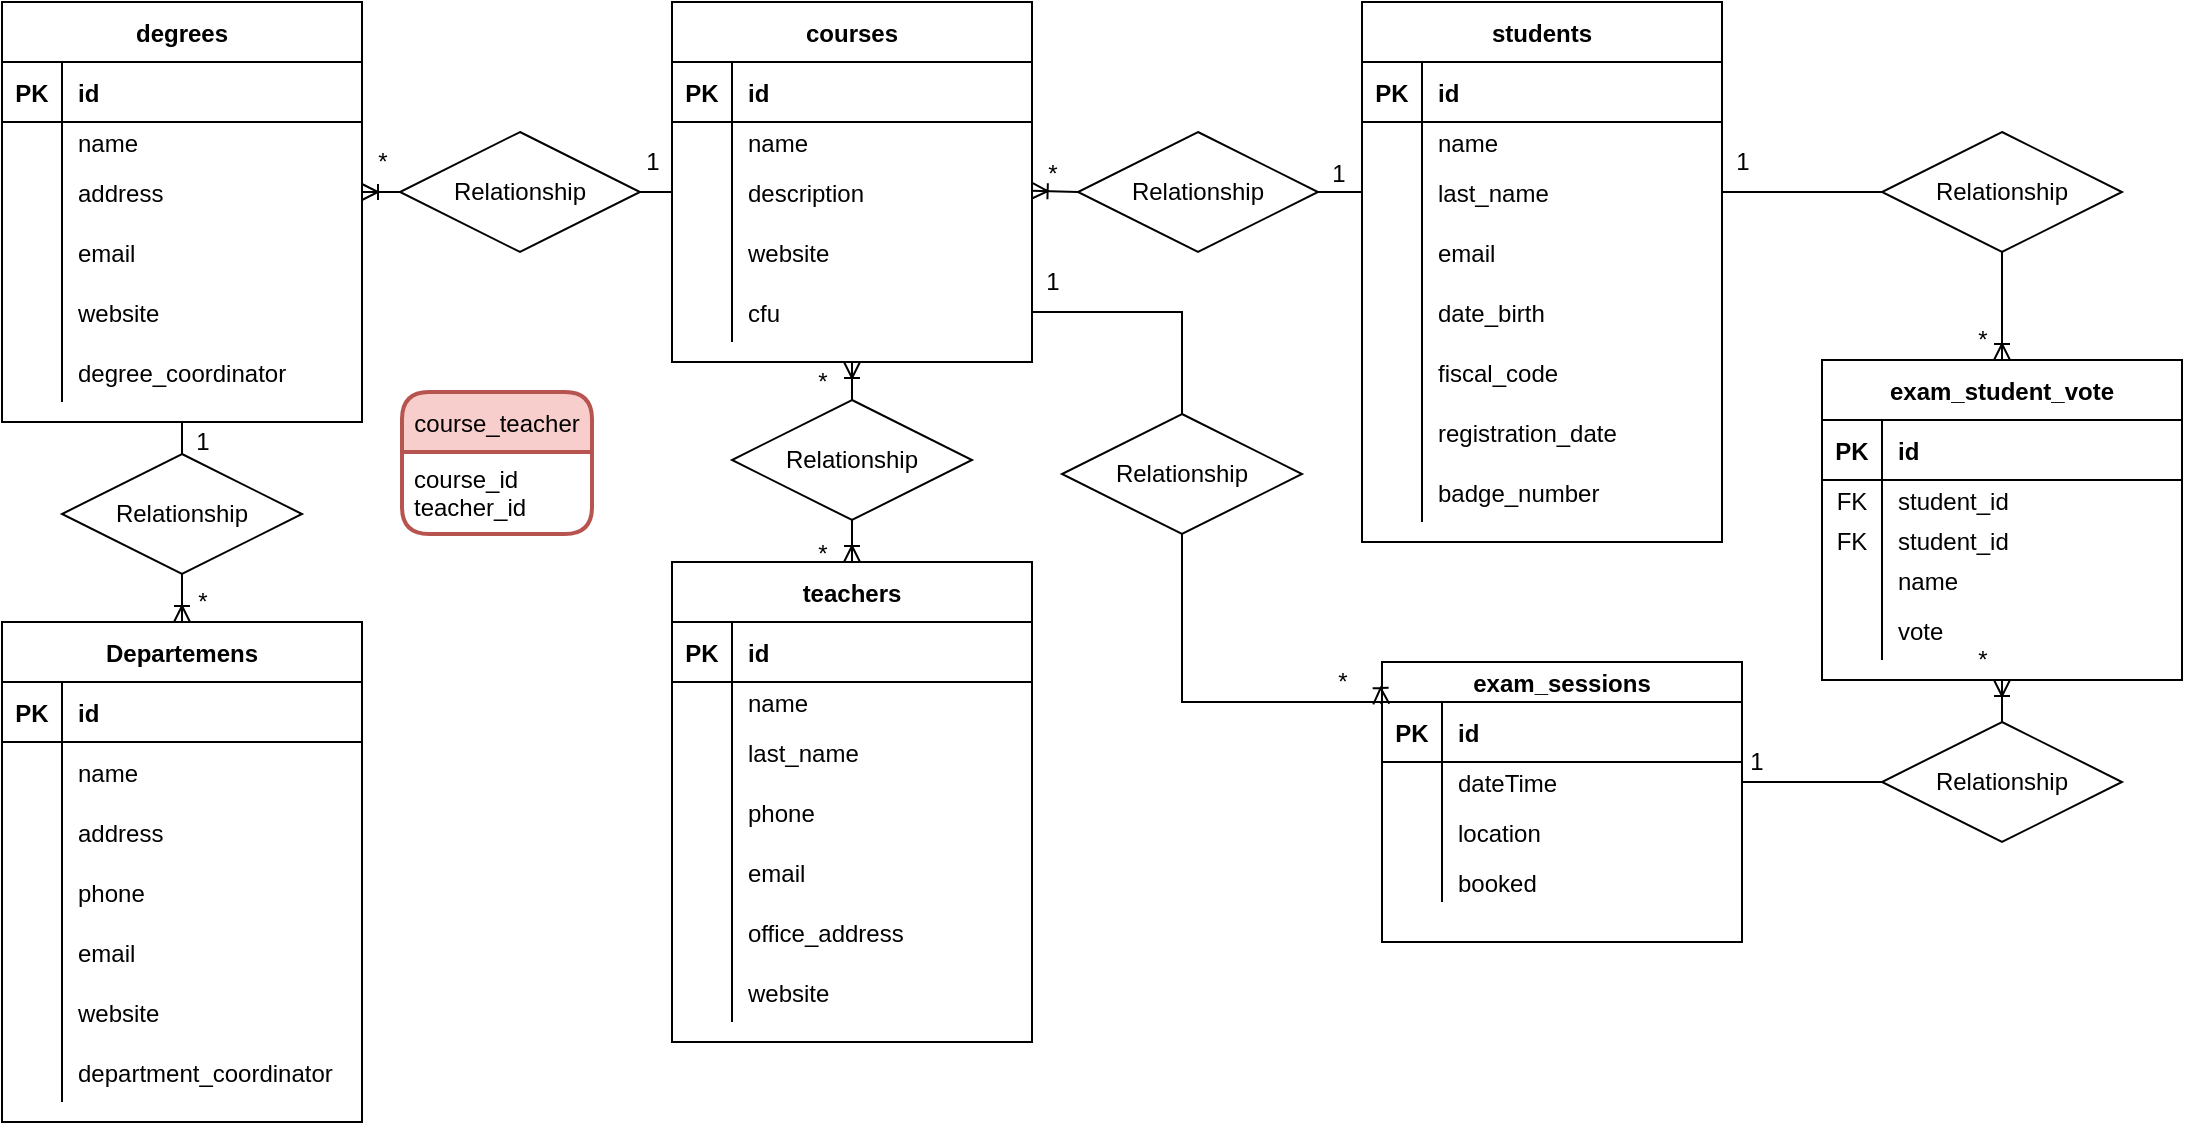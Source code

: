 <mxfile version="15.8.7" type="device"><diagram id="S9LFSPekCSqXPbPQ-z-r" name="Page-1"><mxGraphModel dx="1346" dy="770" grid="1" gridSize="10" guides="1" tooltips="1" connect="1" arrows="1" fold="1" page="1" pageScale="1" pageWidth="1169" pageHeight="827" math="0" shadow="0"><root><mxCell id="0"/><mxCell id="1" parent="0"/><mxCell id="1q7aKQE6AYnERZt7ChfT-15" value="Departemens" style="shape=table;startSize=30;container=1;collapsible=1;childLayout=tableLayout;fixedRows=1;rowLines=0;fontStyle=1;align=center;resizeLast=1;" parent="1" vertex="1"><mxGeometry x="40" y="320" width="180" height="250" as="geometry"/></mxCell><mxCell id="1q7aKQE6AYnERZt7ChfT-16" value="" style="shape=partialRectangle;collapsible=0;dropTarget=0;pointerEvents=0;fillColor=none;top=0;left=0;bottom=1;right=0;points=[[0,0.5],[1,0.5]];portConstraint=eastwest;" parent="1q7aKQE6AYnERZt7ChfT-15" vertex="1"><mxGeometry y="30" width="180" height="30" as="geometry"/></mxCell><mxCell id="1q7aKQE6AYnERZt7ChfT-17" value="PK" style="shape=partialRectangle;connectable=0;fillColor=none;top=0;left=0;bottom=0;right=0;fontStyle=1;overflow=hidden;" parent="1q7aKQE6AYnERZt7ChfT-16" vertex="1"><mxGeometry width="30" height="30" as="geometry"><mxRectangle width="30" height="30" as="alternateBounds"/></mxGeometry></mxCell><mxCell id="1q7aKQE6AYnERZt7ChfT-18" value="id" style="shape=partialRectangle;connectable=0;fillColor=none;top=0;left=0;bottom=0;right=0;align=left;spacingLeft=6;fontStyle=1;overflow=hidden;" parent="1q7aKQE6AYnERZt7ChfT-16" vertex="1"><mxGeometry x="30" width="150" height="30" as="geometry"><mxRectangle width="150" height="30" as="alternateBounds"/></mxGeometry></mxCell><mxCell id="1q7aKQE6AYnERZt7ChfT-19" value="" style="shape=partialRectangle;collapsible=0;dropTarget=0;pointerEvents=0;fillColor=none;top=0;left=0;bottom=0;right=0;points=[[0,0.5],[1,0.5]];portConstraint=eastwest;" parent="1q7aKQE6AYnERZt7ChfT-15" vertex="1"><mxGeometry y="60" width="180" height="30" as="geometry"/></mxCell><mxCell id="1q7aKQE6AYnERZt7ChfT-20" value="" style="shape=partialRectangle;connectable=0;fillColor=none;top=0;left=0;bottom=0;right=0;editable=1;overflow=hidden;" parent="1q7aKQE6AYnERZt7ChfT-19" vertex="1"><mxGeometry width="30" height="30" as="geometry"><mxRectangle width="30" height="30" as="alternateBounds"/></mxGeometry></mxCell><mxCell id="1q7aKQE6AYnERZt7ChfT-21" value="name" style="shape=partialRectangle;connectable=0;fillColor=none;top=0;left=0;bottom=0;right=0;align=left;spacingLeft=6;overflow=hidden;" parent="1q7aKQE6AYnERZt7ChfT-19" vertex="1"><mxGeometry x="30" width="150" height="30" as="geometry"><mxRectangle width="150" height="30" as="alternateBounds"/></mxGeometry></mxCell><mxCell id="1q7aKQE6AYnERZt7ChfT-22" value="" style="shape=partialRectangle;collapsible=0;dropTarget=0;pointerEvents=0;fillColor=none;top=0;left=0;bottom=0;right=0;points=[[0,0.5],[1,0.5]];portConstraint=eastwest;" parent="1q7aKQE6AYnERZt7ChfT-15" vertex="1"><mxGeometry y="90" width="180" height="30" as="geometry"/></mxCell><mxCell id="1q7aKQE6AYnERZt7ChfT-23" value="" style="shape=partialRectangle;connectable=0;fillColor=none;top=0;left=0;bottom=0;right=0;editable=1;overflow=hidden;" parent="1q7aKQE6AYnERZt7ChfT-22" vertex="1"><mxGeometry width="30" height="30" as="geometry"><mxRectangle width="30" height="30" as="alternateBounds"/></mxGeometry></mxCell><mxCell id="1q7aKQE6AYnERZt7ChfT-24" value="address" style="shape=partialRectangle;connectable=0;fillColor=none;top=0;left=0;bottom=0;right=0;align=left;spacingLeft=6;overflow=hidden;" parent="1q7aKQE6AYnERZt7ChfT-22" vertex="1"><mxGeometry x="30" width="150" height="30" as="geometry"><mxRectangle width="150" height="30" as="alternateBounds"/></mxGeometry></mxCell><mxCell id="1q7aKQE6AYnERZt7ChfT-25" value="" style="shape=partialRectangle;collapsible=0;dropTarget=0;pointerEvents=0;fillColor=none;top=0;left=0;bottom=0;right=0;points=[[0,0.5],[1,0.5]];portConstraint=eastwest;" parent="1q7aKQE6AYnERZt7ChfT-15" vertex="1"><mxGeometry y="120" width="180" height="30" as="geometry"/></mxCell><mxCell id="1q7aKQE6AYnERZt7ChfT-26" value="" style="shape=partialRectangle;connectable=0;fillColor=none;top=0;left=0;bottom=0;right=0;editable=1;overflow=hidden;" parent="1q7aKQE6AYnERZt7ChfT-25" vertex="1"><mxGeometry width="30" height="30" as="geometry"><mxRectangle width="30" height="30" as="alternateBounds"/></mxGeometry></mxCell><mxCell id="1q7aKQE6AYnERZt7ChfT-27" value="phone" style="shape=partialRectangle;connectable=0;fillColor=none;top=0;left=0;bottom=0;right=0;align=left;spacingLeft=6;overflow=hidden;" parent="1q7aKQE6AYnERZt7ChfT-25" vertex="1"><mxGeometry x="30" width="150" height="30" as="geometry"><mxRectangle width="150" height="30" as="alternateBounds"/></mxGeometry></mxCell><mxCell id="1q7aKQE6AYnERZt7ChfT-28" value="" style="shape=partialRectangle;collapsible=0;dropTarget=0;pointerEvents=0;fillColor=none;top=0;left=0;bottom=0;right=0;points=[[0,0.5],[1,0.5]];portConstraint=eastwest;" parent="1q7aKQE6AYnERZt7ChfT-15" vertex="1"><mxGeometry y="150" width="180" height="30" as="geometry"/></mxCell><mxCell id="1q7aKQE6AYnERZt7ChfT-29" value="" style="shape=partialRectangle;connectable=0;fillColor=none;top=0;left=0;bottom=0;right=0;editable=1;overflow=hidden;" parent="1q7aKQE6AYnERZt7ChfT-28" vertex="1"><mxGeometry width="30" height="30" as="geometry"><mxRectangle width="30" height="30" as="alternateBounds"/></mxGeometry></mxCell><mxCell id="1q7aKQE6AYnERZt7ChfT-30" value="email" style="shape=partialRectangle;connectable=0;fillColor=none;top=0;left=0;bottom=0;right=0;align=left;spacingLeft=6;overflow=hidden;" parent="1q7aKQE6AYnERZt7ChfT-28" vertex="1"><mxGeometry x="30" width="150" height="30" as="geometry"><mxRectangle width="150" height="30" as="alternateBounds"/></mxGeometry></mxCell><mxCell id="1q7aKQE6AYnERZt7ChfT-31" value="" style="shape=partialRectangle;collapsible=0;dropTarget=0;pointerEvents=0;fillColor=none;top=0;left=0;bottom=0;right=0;points=[[0,0.5],[1,0.5]];portConstraint=eastwest;" parent="1q7aKQE6AYnERZt7ChfT-15" vertex="1"><mxGeometry y="180" width="180" height="30" as="geometry"/></mxCell><mxCell id="1q7aKQE6AYnERZt7ChfT-32" value="" style="shape=partialRectangle;connectable=0;fillColor=none;top=0;left=0;bottom=0;right=0;editable=1;overflow=hidden;" parent="1q7aKQE6AYnERZt7ChfT-31" vertex="1"><mxGeometry width="30" height="30" as="geometry"><mxRectangle width="30" height="30" as="alternateBounds"/></mxGeometry></mxCell><mxCell id="1q7aKQE6AYnERZt7ChfT-33" value="website" style="shape=partialRectangle;connectable=0;fillColor=none;top=0;left=0;bottom=0;right=0;align=left;spacingLeft=6;overflow=hidden;" parent="1q7aKQE6AYnERZt7ChfT-31" vertex="1"><mxGeometry x="30" width="150" height="30" as="geometry"><mxRectangle width="150" height="30" as="alternateBounds"/></mxGeometry></mxCell><mxCell id="1q7aKQE6AYnERZt7ChfT-34" value="" style="shape=partialRectangle;collapsible=0;dropTarget=0;pointerEvents=0;fillColor=none;top=0;left=0;bottom=0;right=0;points=[[0,0.5],[1,0.5]];portConstraint=eastwest;" parent="1q7aKQE6AYnERZt7ChfT-15" vertex="1"><mxGeometry y="210" width="180" height="30" as="geometry"/></mxCell><mxCell id="1q7aKQE6AYnERZt7ChfT-35" value="" style="shape=partialRectangle;connectable=0;fillColor=none;top=0;left=0;bottom=0;right=0;editable=1;overflow=hidden;" parent="1q7aKQE6AYnERZt7ChfT-34" vertex="1"><mxGeometry width="30" height="30" as="geometry"><mxRectangle width="30" height="30" as="alternateBounds"/></mxGeometry></mxCell><mxCell id="1q7aKQE6AYnERZt7ChfT-36" value="department_coordinator" style="shape=partialRectangle;connectable=0;fillColor=none;top=0;left=0;bottom=0;right=0;align=left;spacingLeft=6;overflow=hidden;" parent="1q7aKQE6AYnERZt7ChfT-34" vertex="1"><mxGeometry x="30" width="150" height="30" as="geometry"><mxRectangle width="150" height="30" as="alternateBounds"/></mxGeometry></mxCell><mxCell id="1q7aKQE6AYnERZt7ChfT-37" value="degrees" style="shape=table;startSize=30;container=1;collapsible=1;childLayout=tableLayout;fixedRows=1;rowLines=0;fontStyle=1;align=center;resizeLast=1;" parent="1" vertex="1"><mxGeometry x="40" y="10" width="180" height="210" as="geometry"/></mxCell><mxCell id="1q7aKQE6AYnERZt7ChfT-38" value="" style="shape=partialRectangle;collapsible=0;dropTarget=0;pointerEvents=0;fillColor=none;top=0;left=0;bottom=1;right=0;points=[[0,0.5],[1,0.5]];portConstraint=eastwest;" parent="1q7aKQE6AYnERZt7ChfT-37" vertex="1"><mxGeometry y="30" width="180" height="30" as="geometry"/></mxCell><mxCell id="1q7aKQE6AYnERZt7ChfT-39" value="PK" style="shape=partialRectangle;connectable=0;fillColor=none;top=0;left=0;bottom=0;right=0;fontStyle=1;overflow=hidden;" parent="1q7aKQE6AYnERZt7ChfT-38" vertex="1"><mxGeometry width="30" height="30" as="geometry"><mxRectangle width="30" height="30" as="alternateBounds"/></mxGeometry></mxCell><mxCell id="1q7aKQE6AYnERZt7ChfT-40" value="id" style="shape=partialRectangle;connectable=0;fillColor=none;top=0;left=0;bottom=0;right=0;align=left;spacingLeft=6;fontStyle=1;overflow=hidden;" parent="1q7aKQE6AYnERZt7ChfT-38" vertex="1"><mxGeometry x="30" width="150" height="30" as="geometry"><mxRectangle width="150" height="30" as="alternateBounds"/></mxGeometry></mxCell><mxCell id="1q7aKQE6AYnERZt7ChfT-41" value="" style="shape=partialRectangle;collapsible=0;dropTarget=0;pointerEvents=0;fillColor=none;top=0;left=0;bottom=0;right=0;points=[[0,0.5],[1,0.5]];portConstraint=eastwest;" parent="1q7aKQE6AYnERZt7ChfT-37" vertex="1"><mxGeometry y="60" width="180" height="20" as="geometry"/></mxCell><mxCell id="1q7aKQE6AYnERZt7ChfT-42" value="" style="shape=partialRectangle;connectable=0;fillColor=none;top=0;left=0;bottom=0;right=0;editable=1;overflow=hidden;" parent="1q7aKQE6AYnERZt7ChfT-41" vertex="1"><mxGeometry width="30" height="20" as="geometry"><mxRectangle width="30" height="20" as="alternateBounds"/></mxGeometry></mxCell><mxCell id="1q7aKQE6AYnERZt7ChfT-43" value="name" style="shape=partialRectangle;connectable=0;fillColor=none;top=0;left=0;bottom=0;right=0;align=left;spacingLeft=6;overflow=hidden;" parent="1q7aKQE6AYnERZt7ChfT-41" vertex="1"><mxGeometry x="30" width="150" height="20" as="geometry"><mxRectangle width="150" height="20" as="alternateBounds"/></mxGeometry></mxCell><mxCell id="1q7aKQE6AYnERZt7ChfT-44" value="" style="shape=partialRectangle;collapsible=0;dropTarget=0;pointerEvents=0;fillColor=none;top=0;left=0;bottom=0;right=0;points=[[0,0.5],[1,0.5]];portConstraint=eastwest;" parent="1q7aKQE6AYnERZt7ChfT-37" vertex="1"><mxGeometry y="80" width="180" height="30" as="geometry"/></mxCell><mxCell id="1q7aKQE6AYnERZt7ChfT-45" value="" style="shape=partialRectangle;connectable=0;fillColor=none;top=0;left=0;bottom=0;right=0;editable=1;overflow=hidden;" parent="1q7aKQE6AYnERZt7ChfT-44" vertex="1"><mxGeometry width="30" height="30" as="geometry"><mxRectangle width="30" height="30" as="alternateBounds"/></mxGeometry></mxCell><mxCell id="1q7aKQE6AYnERZt7ChfT-46" value="address" style="shape=partialRectangle;connectable=0;fillColor=none;top=0;left=0;bottom=0;right=0;align=left;spacingLeft=6;overflow=hidden;" parent="1q7aKQE6AYnERZt7ChfT-44" vertex="1"><mxGeometry x="30" width="150" height="30" as="geometry"><mxRectangle width="150" height="30" as="alternateBounds"/></mxGeometry></mxCell><mxCell id="1q7aKQE6AYnERZt7ChfT-50" value="" style="shape=partialRectangle;collapsible=0;dropTarget=0;pointerEvents=0;fillColor=none;top=0;left=0;bottom=0;right=0;points=[[0,0.5],[1,0.5]];portConstraint=eastwest;" parent="1q7aKQE6AYnERZt7ChfT-37" vertex="1"><mxGeometry y="110" width="180" height="30" as="geometry"/></mxCell><mxCell id="1q7aKQE6AYnERZt7ChfT-51" value="" style="shape=partialRectangle;connectable=0;fillColor=none;top=0;left=0;bottom=0;right=0;editable=1;overflow=hidden;" parent="1q7aKQE6AYnERZt7ChfT-50" vertex="1"><mxGeometry width="30" height="30" as="geometry"><mxRectangle width="30" height="30" as="alternateBounds"/></mxGeometry></mxCell><mxCell id="1q7aKQE6AYnERZt7ChfT-52" value="email" style="shape=partialRectangle;connectable=0;fillColor=none;top=0;left=0;bottom=0;right=0;align=left;spacingLeft=6;overflow=hidden;" parent="1q7aKQE6AYnERZt7ChfT-50" vertex="1"><mxGeometry x="30" width="150" height="30" as="geometry"><mxRectangle width="150" height="30" as="alternateBounds"/></mxGeometry></mxCell><mxCell id="1q7aKQE6AYnERZt7ChfT-53" value="" style="shape=partialRectangle;collapsible=0;dropTarget=0;pointerEvents=0;fillColor=none;top=0;left=0;bottom=0;right=0;points=[[0,0.5],[1,0.5]];portConstraint=eastwest;" parent="1q7aKQE6AYnERZt7ChfT-37" vertex="1"><mxGeometry y="140" width="180" height="30" as="geometry"/></mxCell><mxCell id="1q7aKQE6AYnERZt7ChfT-54" value="" style="shape=partialRectangle;connectable=0;fillColor=none;top=0;left=0;bottom=0;right=0;editable=1;overflow=hidden;" parent="1q7aKQE6AYnERZt7ChfT-53" vertex="1"><mxGeometry width="30" height="30" as="geometry"><mxRectangle width="30" height="30" as="alternateBounds"/></mxGeometry></mxCell><mxCell id="1q7aKQE6AYnERZt7ChfT-55" value="website" style="shape=partialRectangle;connectable=0;fillColor=none;top=0;left=0;bottom=0;right=0;align=left;spacingLeft=6;overflow=hidden;" parent="1q7aKQE6AYnERZt7ChfT-53" vertex="1"><mxGeometry x="30" width="150" height="30" as="geometry"><mxRectangle width="150" height="30" as="alternateBounds"/></mxGeometry></mxCell><mxCell id="1q7aKQE6AYnERZt7ChfT-56" value="" style="shape=partialRectangle;collapsible=0;dropTarget=0;pointerEvents=0;fillColor=none;top=0;left=0;bottom=0;right=0;points=[[0,0.5],[1,0.5]];portConstraint=eastwest;" parent="1q7aKQE6AYnERZt7ChfT-37" vertex="1"><mxGeometry y="170" width="180" height="30" as="geometry"/></mxCell><mxCell id="1q7aKQE6AYnERZt7ChfT-57" value="" style="shape=partialRectangle;connectable=0;fillColor=none;top=0;left=0;bottom=0;right=0;editable=1;overflow=hidden;" parent="1q7aKQE6AYnERZt7ChfT-56" vertex="1"><mxGeometry width="30" height="30" as="geometry"><mxRectangle width="30" height="30" as="alternateBounds"/></mxGeometry></mxCell><mxCell id="1q7aKQE6AYnERZt7ChfT-58" value="degree_coordinator" style="shape=partialRectangle;connectable=0;fillColor=none;top=0;left=0;bottom=0;right=0;align=left;spacingLeft=6;overflow=hidden;" parent="1q7aKQE6AYnERZt7ChfT-56" vertex="1"><mxGeometry x="30" width="150" height="30" as="geometry"><mxRectangle width="150" height="30" as="alternateBounds"/></mxGeometry></mxCell><mxCell id="1q7aKQE6AYnERZt7ChfT-64" value="" style="fontSize=12;html=1;endArrow=ERoneToMany;rounded=0;exitX=0.5;exitY=1;exitDx=0;exitDy=0;entryX=0.5;entryY=0;entryDx=0;entryDy=0;startArrow=none;" parent="1" source="1q7aKQE6AYnERZt7ChfT-60" target="1q7aKQE6AYnERZt7ChfT-15" edge="1"><mxGeometry width="100" height="100" relative="1" as="geometry"><mxPoint x="250" y="260" as="sourcePoint"/><mxPoint x="350" y="160" as="targetPoint"/></mxGeometry></mxCell><mxCell id="1q7aKQE6AYnERZt7ChfT-60" value="Relationship" style="shape=rhombus;perimeter=rhombusPerimeter;whiteSpace=wrap;html=1;align=center;" parent="1" vertex="1"><mxGeometry x="70" y="236" width="120" height="60" as="geometry"/></mxCell><mxCell id="1q7aKQE6AYnERZt7ChfT-66" value="" style="fontSize=12;html=1;endArrow=none;rounded=0;exitX=0.5;exitY=1;exitDx=0;exitDy=0;entryX=0.5;entryY=0;entryDx=0;entryDy=0;" parent="1" source="1q7aKQE6AYnERZt7ChfT-37" target="1q7aKQE6AYnERZt7ChfT-60" edge="1"><mxGeometry width="100" height="100" relative="1" as="geometry"><mxPoint x="130.0" y="220" as="sourcePoint"/><mxPoint x="130.0" y="320.0" as="targetPoint"/></mxGeometry></mxCell><mxCell id="1q7aKQE6AYnERZt7ChfT-69" value="courses" style="shape=table;startSize=30;container=1;collapsible=1;childLayout=tableLayout;fixedRows=1;rowLines=0;fontStyle=1;align=center;resizeLast=1;" parent="1" vertex="1"><mxGeometry x="375" y="10" width="180" height="180" as="geometry"/></mxCell><mxCell id="1q7aKQE6AYnERZt7ChfT-70" value="" style="shape=partialRectangle;collapsible=0;dropTarget=0;pointerEvents=0;fillColor=none;top=0;left=0;bottom=1;right=0;points=[[0,0.5],[1,0.5]];portConstraint=eastwest;" parent="1q7aKQE6AYnERZt7ChfT-69" vertex="1"><mxGeometry y="30" width="180" height="30" as="geometry"/></mxCell><mxCell id="1q7aKQE6AYnERZt7ChfT-71" value="PK" style="shape=partialRectangle;connectable=0;fillColor=none;top=0;left=0;bottom=0;right=0;fontStyle=1;overflow=hidden;" parent="1q7aKQE6AYnERZt7ChfT-70" vertex="1"><mxGeometry width="30" height="30" as="geometry"><mxRectangle width="30" height="30" as="alternateBounds"/></mxGeometry></mxCell><mxCell id="1q7aKQE6AYnERZt7ChfT-72" value="id" style="shape=partialRectangle;connectable=0;fillColor=none;top=0;left=0;bottom=0;right=0;align=left;spacingLeft=6;fontStyle=1;overflow=hidden;" parent="1q7aKQE6AYnERZt7ChfT-70" vertex="1"><mxGeometry x="30" width="150" height="30" as="geometry"><mxRectangle width="150" height="30" as="alternateBounds"/></mxGeometry></mxCell><mxCell id="1q7aKQE6AYnERZt7ChfT-73" value="" style="shape=partialRectangle;collapsible=0;dropTarget=0;pointerEvents=0;fillColor=none;top=0;left=0;bottom=0;right=0;points=[[0,0.5],[1,0.5]];portConstraint=eastwest;" parent="1q7aKQE6AYnERZt7ChfT-69" vertex="1"><mxGeometry y="60" width="180" height="20" as="geometry"/></mxCell><mxCell id="1q7aKQE6AYnERZt7ChfT-74" value="" style="shape=partialRectangle;connectable=0;fillColor=none;top=0;left=0;bottom=0;right=0;editable=1;overflow=hidden;" parent="1q7aKQE6AYnERZt7ChfT-73" vertex="1"><mxGeometry width="30" height="20" as="geometry"><mxRectangle width="30" height="20" as="alternateBounds"/></mxGeometry></mxCell><mxCell id="1q7aKQE6AYnERZt7ChfT-75" value="name" style="shape=partialRectangle;connectable=0;fillColor=none;top=0;left=0;bottom=0;right=0;align=left;spacingLeft=6;overflow=hidden;" parent="1q7aKQE6AYnERZt7ChfT-73" vertex="1"><mxGeometry x="30" width="150" height="20" as="geometry"><mxRectangle width="150" height="20" as="alternateBounds"/></mxGeometry></mxCell><mxCell id="1q7aKQE6AYnERZt7ChfT-76" value="" style="shape=partialRectangle;collapsible=0;dropTarget=0;pointerEvents=0;fillColor=none;top=0;left=0;bottom=0;right=0;points=[[0,0.5],[1,0.5]];portConstraint=eastwest;" parent="1q7aKQE6AYnERZt7ChfT-69" vertex="1"><mxGeometry y="80" width="180" height="30" as="geometry"/></mxCell><mxCell id="1q7aKQE6AYnERZt7ChfT-77" value="" style="shape=partialRectangle;connectable=0;fillColor=none;top=0;left=0;bottom=0;right=0;editable=1;overflow=hidden;" parent="1q7aKQE6AYnERZt7ChfT-76" vertex="1"><mxGeometry width="30" height="30" as="geometry"><mxRectangle width="30" height="30" as="alternateBounds"/></mxGeometry></mxCell><mxCell id="1q7aKQE6AYnERZt7ChfT-78" value="description" style="shape=partialRectangle;connectable=0;fillColor=none;top=0;left=0;bottom=0;right=0;align=left;spacingLeft=6;overflow=hidden;" parent="1q7aKQE6AYnERZt7ChfT-76" vertex="1"><mxGeometry x="30" width="150" height="30" as="geometry"><mxRectangle width="150" height="30" as="alternateBounds"/></mxGeometry></mxCell><mxCell id="1q7aKQE6AYnERZt7ChfT-82" value="" style="shape=partialRectangle;collapsible=0;dropTarget=0;pointerEvents=0;fillColor=none;top=0;left=0;bottom=0;right=0;points=[[0,0.5],[1,0.5]];portConstraint=eastwest;" parent="1q7aKQE6AYnERZt7ChfT-69" vertex="1"><mxGeometry y="110" width="180" height="30" as="geometry"/></mxCell><mxCell id="1q7aKQE6AYnERZt7ChfT-83" value="" style="shape=partialRectangle;connectable=0;fillColor=none;top=0;left=0;bottom=0;right=0;editable=1;overflow=hidden;" parent="1q7aKQE6AYnERZt7ChfT-82" vertex="1"><mxGeometry width="30" height="30" as="geometry"><mxRectangle width="30" height="30" as="alternateBounds"/></mxGeometry></mxCell><mxCell id="1q7aKQE6AYnERZt7ChfT-84" value="website" style="shape=partialRectangle;connectable=0;fillColor=none;top=0;left=0;bottom=0;right=0;align=left;spacingLeft=6;overflow=hidden;" parent="1q7aKQE6AYnERZt7ChfT-82" vertex="1"><mxGeometry x="30" width="150" height="30" as="geometry"><mxRectangle width="150" height="30" as="alternateBounds"/></mxGeometry></mxCell><mxCell id="1q7aKQE6AYnERZt7ChfT-88" value="" style="shape=partialRectangle;collapsible=0;dropTarget=0;pointerEvents=0;fillColor=none;top=0;left=0;bottom=0;right=0;points=[[0,0.5],[1,0.5]];portConstraint=eastwest;" parent="1q7aKQE6AYnERZt7ChfT-69" vertex="1"><mxGeometry y="140" width="180" height="30" as="geometry"/></mxCell><mxCell id="1q7aKQE6AYnERZt7ChfT-89" value="" style="shape=partialRectangle;connectable=0;fillColor=none;top=0;left=0;bottom=0;right=0;editable=1;overflow=hidden;" parent="1q7aKQE6AYnERZt7ChfT-88" vertex="1"><mxGeometry width="30" height="30" as="geometry"><mxRectangle width="30" height="30" as="alternateBounds"/></mxGeometry></mxCell><mxCell id="1q7aKQE6AYnERZt7ChfT-90" value="cfu" style="shape=partialRectangle;connectable=0;fillColor=none;top=0;left=0;bottom=0;right=0;align=left;spacingLeft=6;overflow=hidden;" parent="1q7aKQE6AYnERZt7ChfT-88" vertex="1"><mxGeometry x="30" width="150" height="30" as="geometry"><mxRectangle width="150" height="30" as="alternateBounds"/></mxGeometry></mxCell><mxCell id="1q7aKQE6AYnERZt7ChfT-94" value="" style="fontSize=12;html=1;endArrow=none;rounded=0;exitX=1;exitY=0.5;exitDx=0;exitDy=0;startArrow=none;entryX=0;entryY=0.5;entryDx=0;entryDy=0;endFill=0;" parent="1" source="1q7aKQE6AYnERZt7ChfT-95" target="1q7aKQE6AYnERZt7ChfT-76" edge="1"><mxGeometry width="100" height="100" relative="1" as="geometry"><mxPoint x="496" y="220" as="sourcePoint"/><mxPoint x="456" y="226" as="targetPoint"/><Array as="points"/></mxGeometry></mxCell><mxCell id="1q7aKQE6AYnERZt7ChfT-95" value="Relationship" style="shape=rhombus;perimeter=rhombusPerimeter;whiteSpace=wrap;html=1;align=center;" parent="1" vertex="1"><mxGeometry x="239" y="75" width="120" height="60" as="geometry"/></mxCell><mxCell id="1q7aKQE6AYnERZt7ChfT-96" value="" style="fontSize=12;html=1;endArrow=none;rounded=0;exitX=1;exitY=0.5;exitDx=0;exitDy=0;entryX=0;entryY=0.5;entryDx=0;entryDy=0;startArrow=ERoneToMany;startFill=0;" parent="1" source="1q7aKQE6AYnERZt7ChfT-44" target="1q7aKQE6AYnERZt7ChfT-95" edge="1"><mxGeometry width="100" height="100" relative="1" as="geometry"><mxPoint x="390.0" y="180" as="sourcePoint"/><mxPoint x="390.0" y="280.0" as="targetPoint"/></mxGeometry></mxCell><mxCell id="1q7aKQE6AYnERZt7ChfT-105" value="teachers" style="shape=table;startSize=30;container=1;collapsible=1;childLayout=tableLayout;fixedRows=1;rowLines=0;fontStyle=1;align=center;resizeLast=1;" parent="1" vertex="1"><mxGeometry x="375" y="290" width="180" height="240" as="geometry"/></mxCell><mxCell id="1q7aKQE6AYnERZt7ChfT-106" value="" style="shape=partialRectangle;collapsible=0;dropTarget=0;pointerEvents=0;fillColor=none;top=0;left=0;bottom=1;right=0;points=[[0,0.5],[1,0.5]];portConstraint=eastwest;" parent="1q7aKQE6AYnERZt7ChfT-105" vertex="1"><mxGeometry y="30" width="180" height="30" as="geometry"/></mxCell><mxCell id="1q7aKQE6AYnERZt7ChfT-107" value="PK" style="shape=partialRectangle;connectable=0;fillColor=none;top=0;left=0;bottom=0;right=0;fontStyle=1;overflow=hidden;" parent="1q7aKQE6AYnERZt7ChfT-106" vertex="1"><mxGeometry width="30" height="30" as="geometry"><mxRectangle width="30" height="30" as="alternateBounds"/></mxGeometry></mxCell><mxCell id="1q7aKQE6AYnERZt7ChfT-108" value="id" style="shape=partialRectangle;connectable=0;fillColor=none;top=0;left=0;bottom=0;right=0;align=left;spacingLeft=6;fontStyle=1;overflow=hidden;" parent="1q7aKQE6AYnERZt7ChfT-106" vertex="1"><mxGeometry x="30" width="150" height="30" as="geometry"><mxRectangle width="150" height="30" as="alternateBounds"/></mxGeometry></mxCell><mxCell id="1q7aKQE6AYnERZt7ChfT-109" value="" style="shape=partialRectangle;collapsible=0;dropTarget=0;pointerEvents=0;fillColor=none;top=0;left=0;bottom=0;right=0;points=[[0,0.5],[1,0.5]];portConstraint=eastwest;" parent="1q7aKQE6AYnERZt7ChfT-105" vertex="1"><mxGeometry y="60" width="180" height="20" as="geometry"/></mxCell><mxCell id="1q7aKQE6AYnERZt7ChfT-110" value="" style="shape=partialRectangle;connectable=0;fillColor=none;top=0;left=0;bottom=0;right=0;editable=1;overflow=hidden;" parent="1q7aKQE6AYnERZt7ChfT-109" vertex="1"><mxGeometry width="30" height="20" as="geometry"><mxRectangle width="30" height="20" as="alternateBounds"/></mxGeometry></mxCell><mxCell id="1q7aKQE6AYnERZt7ChfT-111" value="name" style="shape=partialRectangle;connectable=0;fillColor=none;top=0;left=0;bottom=0;right=0;align=left;spacingLeft=6;overflow=hidden;" parent="1q7aKQE6AYnERZt7ChfT-109" vertex="1"><mxGeometry x="30" width="150" height="20" as="geometry"><mxRectangle width="150" height="20" as="alternateBounds"/></mxGeometry></mxCell><mxCell id="1q7aKQE6AYnERZt7ChfT-112" value="" style="shape=partialRectangle;collapsible=0;dropTarget=0;pointerEvents=0;fillColor=none;top=0;left=0;bottom=0;right=0;points=[[0,0.5],[1,0.5]];portConstraint=eastwest;" parent="1q7aKQE6AYnERZt7ChfT-105" vertex="1"><mxGeometry y="80" width="180" height="30" as="geometry"/></mxCell><mxCell id="1q7aKQE6AYnERZt7ChfT-113" value="" style="shape=partialRectangle;connectable=0;fillColor=none;top=0;left=0;bottom=0;right=0;editable=1;overflow=hidden;" parent="1q7aKQE6AYnERZt7ChfT-112" vertex="1"><mxGeometry width="30" height="30" as="geometry"><mxRectangle width="30" height="30" as="alternateBounds"/></mxGeometry></mxCell><mxCell id="1q7aKQE6AYnERZt7ChfT-114" value="last_name" style="shape=partialRectangle;connectable=0;fillColor=none;top=0;left=0;bottom=0;right=0;align=left;spacingLeft=6;overflow=hidden;" parent="1q7aKQE6AYnERZt7ChfT-112" vertex="1"><mxGeometry x="30" width="150" height="30" as="geometry"><mxRectangle width="150" height="30" as="alternateBounds"/></mxGeometry></mxCell><mxCell id="1q7aKQE6AYnERZt7ChfT-115" value="" style="shape=partialRectangle;collapsible=0;dropTarget=0;pointerEvents=0;fillColor=none;top=0;left=0;bottom=0;right=0;points=[[0,0.5],[1,0.5]];portConstraint=eastwest;" parent="1q7aKQE6AYnERZt7ChfT-105" vertex="1"><mxGeometry y="110" width="180" height="30" as="geometry"/></mxCell><mxCell id="1q7aKQE6AYnERZt7ChfT-116" value="" style="shape=partialRectangle;connectable=0;fillColor=none;top=0;left=0;bottom=0;right=0;editable=1;overflow=hidden;" parent="1q7aKQE6AYnERZt7ChfT-115" vertex="1"><mxGeometry width="30" height="30" as="geometry"><mxRectangle width="30" height="30" as="alternateBounds"/></mxGeometry></mxCell><mxCell id="1q7aKQE6AYnERZt7ChfT-117" value="phone" style="shape=partialRectangle;connectable=0;fillColor=none;top=0;left=0;bottom=0;right=0;align=left;spacingLeft=6;overflow=hidden;" parent="1q7aKQE6AYnERZt7ChfT-115" vertex="1"><mxGeometry x="30" width="150" height="30" as="geometry"><mxRectangle width="150" height="30" as="alternateBounds"/></mxGeometry></mxCell><mxCell id="1q7aKQE6AYnERZt7ChfT-121" value="" style="shape=partialRectangle;collapsible=0;dropTarget=0;pointerEvents=0;fillColor=none;top=0;left=0;bottom=0;right=0;points=[[0,0.5],[1,0.5]];portConstraint=eastwest;" parent="1q7aKQE6AYnERZt7ChfT-105" vertex="1"><mxGeometry y="140" width="180" height="30" as="geometry"/></mxCell><mxCell id="1q7aKQE6AYnERZt7ChfT-122" value="" style="shape=partialRectangle;connectable=0;fillColor=none;top=0;left=0;bottom=0;right=0;editable=1;overflow=hidden;" parent="1q7aKQE6AYnERZt7ChfT-121" vertex="1"><mxGeometry width="30" height="30" as="geometry"><mxRectangle width="30" height="30" as="alternateBounds"/></mxGeometry></mxCell><mxCell id="1q7aKQE6AYnERZt7ChfT-123" value="email" style="shape=partialRectangle;connectable=0;fillColor=none;top=0;left=0;bottom=0;right=0;align=left;spacingLeft=6;overflow=hidden;" parent="1q7aKQE6AYnERZt7ChfT-121" vertex="1"><mxGeometry x="30" width="150" height="30" as="geometry"><mxRectangle width="150" height="30" as="alternateBounds"/></mxGeometry></mxCell><mxCell id="1q7aKQE6AYnERZt7ChfT-124" value="" style="shape=partialRectangle;collapsible=0;dropTarget=0;pointerEvents=0;fillColor=none;top=0;left=0;bottom=0;right=0;points=[[0,0.5],[1,0.5]];portConstraint=eastwest;" parent="1q7aKQE6AYnERZt7ChfT-105" vertex="1"><mxGeometry y="170" width="180" height="30" as="geometry"/></mxCell><mxCell id="1q7aKQE6AYnERZt7ChfT-125" value="" style="shape=partialRectangle;connectable=0;fillColor=none;top=0;left=0;bottom=0;right=0;editable=1;overflow=hidden;" parent="1q7aKQE6AYnERZt7ChfT-124" vertex="1"><mxGeometry width="30" height="30" as="geometry"><mxRectangle width="30" height="30" as="alternateBounds"/></mxGeometry></mxCell><mxCell id="1q7aKQE6AYnERZt7ChfT-126" value="office_address" style="shape=partialRectangle;connectable=0;fillColor=none;top=0;left=0;bottom=0;right=0;align=left;spacingLeft=6;overflow=hidden;" parent="1q7aKQE6AYnERZt7ChfT-124" vertex="1"><mxGeometry x="30" width="150" height="30" as="geometry"><mxRectangle width="150" height="30" as="alternateBounds"/></mxGeometry></mxCell><mxCell id="1q7aKQE6AYnERZt7ChfT-118" value="" style="shape=partialRectangle;collapsible=0;dropTarget=0;pointerEvents=0;fillColor=none;top=0;left=0;bottom=0;right=0;points=[[0,0.5],[1,0.5]];portConstraint=eastwest;" parent="1q7aKQE6AYnERZt7ChfT-105" vertex="1"><mxGeometry y="200" width="180" height="30" as="geometry"/></mxCell><mxCell id="1q7aKQE6AYnERZt7ChfT-119" value="" style="shape=partialRectangle;connectable=0;fillColor=none;top=0;left=0;bottom=0;right=0;editable=1;overflow=hidden;" parent="1q7aKQE6AYnERZt7ChfT-118" vertex="1"><mxGeometry width="30" height="30" as="geometry"><mxRectangle width="30" height="30" as="alternateBounds"/></mxGeometry></mxCell><mxCell id="1q7aKQE6AYnERZt7ChfT-120" value="website" style="shape=partialRectangle;connectable=0;fillColor=none;top=0;left=0;bottom=0;right=0;align=left;spacingLeft=6;overflow=hidden;" parent="1q7aKQE6AYnERZt7ChfT-118" vertex="1"><mxGeometry x="30" width="150" height="30" as="geometry"><mxRectangle width="150" height="30" as="alternateBounds"/></mxGeometry></mxCell><mxCell id="1q7aKQE6AYnERZt7ChfT-129" value="" style="fontSize=12;html=1;endArrow=ERoneToMany;startArrow=none;rounded=0;exitX=0.5;exitY=0;exitDx=0;exitDy=0;entryX=0.5;entryY=1;entryDx=0;entryDy=0;" parent="1" source="1q7aKQE6AYnERZt7ChfT-130" target="1q7aKQE6AYnERZt7ChfT-69" edge="1"><mxGeometry width="100" height="100" relative="1" as="geometry"><mxPoint x="490" y="240" as="sourcePoint"/><mxPoint x="590" y="140" as="targetPoint"/></mxGeometry></mxCell><mxCell id="1q7aKQE6AYnERZt7ChfT-130" value="Relationship" style="shape=rhombus;perimeter=rhombusPerimeter;whiteSpace=wrap;html=1;align=center;" parent="1" vertex="1"><mxGeometry x="405" y="209" width="120" height="60" as="geometry"/></mxCell><mxCell id="1q7aKQE6AYnERZt7ChfT-131" value="" style="fontSize=12;html=1;endArrow=none;startArrow=ERoneToMany;rounded=0;exitX=0.5;exitY=0;exitDx=0;exitDy=0;entryX=0.5;entryY=1;entryDx=0;entryDy=0;startFill=0;" parent="1" source="1q7aKQE6AYnERZt7ChfT-105" target="1q7aKQE6AYnERZt7ChfT-130" edge="1"><mxGeometry width="100" height="100" relative="1" as="geometry"><mxPoint x="465" y="290" as="sourcePoint"/><mxPoint x="465" y="190" as="targetPoint"/></mxGeometry></mxCell><mxCell id="1q7aKQE6AYnERZt7ChfT-132" value="exam_sessions" style="shape=table;startSize=20;container=1;collapsible=1;childLayout=tableLayout;fixedRows=1;rowLines=0;fontStyle=1;align=center;resizeLast=1;" parent="1" vertex="1"><mxGeometry x="730" y="340" width="180" height="140" as="geometry"/></mxCell><mxCell id="1q7aKQE6AYnERZt7ChfT-133" value="" style="shape=partialRectangle;collapsible=0;dropTarget=0;pointerEvents=0;fillColor=none;top=0;left=0;bottom=1;right=0;points=[[0,0.5],[1,0.5]];portConstraint=eastwest;" parent="1q7aKQE6AYnERZt7ChfT-132" vertex="1"><mxGeometry y="20" width="180" height="30" as="geometry"/></mxCell><mxCell id="1q7aKQE6AYnERZt7ChfT-134" value="PK" style="shape=partialRectangle;connectable=0;fillColor=none;top=0;left=0;bottom=0;right=0;fontStyle=1;overflow=hidden;" parent="1q7aKQE6AYnERZt7ChfT-133" vertex="1"><mxGeometry width="30" height="30" as="geometry"><mxRectangle width="30" height="30" as="alternateBounds"/></mxGeometry></mxCell><mxCell id="1q7aKQE6AYnERZt7ChfT-135" value="id" style="shape=partialRectangle;connectable=0;fillColor=none;top=0;left=0;bottom=0;right=0;align=left;spacingLeft=6;fontStyle=1;overflow=hidden;" parent="1q7aKQE6AYnERZt7ChfT-133" vertex="1"><mxGeometry x="30" width="150" height="30" as="geometry"><mxRectangle width="150" height="30" as="alternateBounds"/></mxGeometry></mxCell><mxCell id="1q7aKQE6AYnERZt7ChfT-136" value="" style="shape=partialRectangle;collapsible=0;dropTarget=0;pointerEvents=0;fillColor=none;top=0;left=0;bottom=0;right=0;points=[[0,0.5],[1,0.5]];portConstraint=eastwest;" parent="1q7aKQE6AYnERZt7ChfT-132" vertex="1"><mxGeometry y="50" width="180" height="20" as="geometry"/></mxCell><mxCell id="1q7aKQE6AYnERZt7ChfT-137" value="" style="shape=partialRectangle;connectable=0;fillColor=none;top=0;left=0;bottom=0;right=0;editable=1;overflow=hidden;" parent="1q7aKQE6AYnERZt7ChfT-136" vertex="1"><mxGeometry width="30" height="20" as="geometry"><mxRectangle width="30" height="20" as="alternateBounds"/></mxGeometry></mxCell><mxCell id="1q7aKQE6AYnERZt7ChfT-138" value="dateTime" style="shape=partialRectangle;connectable=0;fillColor=none;top=0;left=0;bottom=0;right=0;align=left;spacingLeft=6;overflow=hidden;" parent="1q7aKQE6AYnERZt7ChfT-136" vertex="1"><mxGeometry x="30" width="150" height="20" as="geometry"><mxRectangle width="150" height="20" as="alternateBounds"/></mxGeometry></mxCell><mxCell id="1q7aKQE6AYnERZt7ChfT-142" value="" style="shape=partialRectangle;collapsible=0;dropTarget=0;pointerEvents=0;fillColor=none;top=0;left=0;bottom=0;right=0;points=[[0,0.5],[1,0.5]];portConstraint=eastwest;" parent="1q7aKQE6AYnERZt7ChfT-132" vertex="1"><mxGeometry y="70" width="180" height="30" as="geometry"/></mxCell><mxCell id="1q7aKQE6AYnERZt7ChfT-143" value="" style="shape=partialRectangle;connectable=0;fillColor=none;top=0;left=0;bottom=0;right=0;editable=1;overflow=hidden;" parent="1q7aKQE6AYnERZt7ChfT-142" vertex="1"><mxGeometry width="30" height="30" as="geometry"><mxRectangle width="30" height="30" as="alternateBounds"/></mxGeometry></mxCell><mxCell id="1q7aKQE6AYnERZt7ChfT-144" value="location" style="shape=partialRectangle;connectable=0;fillColor=none;top=0;left=0;bottom=0;right=0;align=left;spacingLeft=6;overflow=hidden;" parent="1q7aKQE6AYnERZt7ChfT-142" vertex="1"><mxGeometry x="30" width="150" height="30" as="geometry"><mxRectangle width="150" height="30" as="alternateBounds"/></mxGeometry></mxCell><mxCell id="GqO-ZSOreQlpWsdBVX6f-5" value="" style="shape=partialRectangle;collapsible=0;dropTarget=0;pointerEvents=0;fillColor=none;top=0;left=0;bottom=0;right=0;points=[[0,0.5],[1,0.5]];portConstraint=eastwest;" vertex="1" parent="1q7aKQE6AYnERZt7ChfT-132"><mxGeometry y="100" width="180" height="20" as="geometry"/></mxCell><mxCell id="GqO-ZSOreQlpWsdBVX6f-6" value="" style="shape=partialRectangle;connectable=0;fillColor=none;top=0;left=0;bottom=0;right=0;editable=1;overflow=hidden;" vertex="1" parent="GqO-ZSOreQlpWsdBVX6f-5"><mxGeometry width="30" height="20" as="geometry"><mxRectangle width="30" height="20" as="alternateBounds"/></mxGeometry></mxCell><mxCell id="GqO-ZSOreQlpWsdBVX6f-7" value="booked" style="shape=partialRectangle;connectable=0;fillColor=none;top=0;left=0;bottom=0;right=0;align=left;spacingLeft=6;overflow=hidden;" vertex="1" parent="GqO-ZSOreQlpWsdBVX6f-5"><mxGeometry x="30" width="150" height="20" as="geometry"><mxRectangle width="150" height="20" as="alternateBounds"/></mxGeometry></mxCell><mxCell id="1q7aKQE6AYnERZt7ChfT-150" value="exam_student_vote" style="shape=table;startSize=30;container=1;collapsible=1;childLayout=tableLayout;fixedRows=1;rowLines=0;fontStyle=1;align=center;resizeLast=1;" parent="1" vertex="1"><mxGeometry x="950" y="189" width="180" height="160" as="geometry"/></mxCell><mxCell id="1q7aKQE6AYnERZt7ChfT-151" value="" style="shape=partialRectangle;collapsible=0;dropTarget=0;pointerEvents=0;fillColor=none;top=0;left=0;bottom=1;right=0;points=[[0,0.5],[1,0.5]];portConstraint=eastwest;" parent="1q7aKQE6AYnERZt7ChfT-150" vertex="1"><mxGeometry y="30" width="180" height="30" as="geometry"/></mxCell><mxCell id="1q7aKQE6AYnERZt7ChfT-152" value="PK" style="shape=partialRectangle;connectable=0;fillColor=none;top=0;left=0;bottom=0;right=0;fontStyle=1;overflow=hidden;" parent="1q7aKQE6AYnERZt7ChfT-151" vertex="1"><mxGeometry width="30" height="30" as="geometry"><mxRectangle width="30" height="30" as="alternateBounds"/></mxGeometry></mxCell><mxCell id="1q7aKQE6AYnERZt7ChfT-153" value="id" style="shape=partialRectangle;connectable=0;fillColor=none;top=0;left=0;bottom=0;right=0;align=left;spacingLeft=6;fontStyle=1;overflow=hidden;" parent="1q7aKQE6AYnERZt7ChfT-151" vertex="1"><mxGeometry x="30" width="150" height="30" as="geometry"><mxRectangle width="150" height="30" as="alternateBounds"/></mxGeometry></mxCell><mxCell id="1q7aKQE6AYnERZt7ChfT-154" value="" style="shape=partialRectangle;collapsible=0;dropTarget=0;pointerEvents=0;fillColor=none;top=0;left=0;bottom=0;right=0;points=[[0,0.5],[1,0.5]];portConstraint=eastwest;" parent="1q7aKQE6AYnERZt7ChfT-150" vertex="1"><mxGeometry y="60" width="180" height="20" as="geometry"/></mxCell><mxCell id="1q7aKQE6AYnERZt7ChfT-155" value="FK" style="shape=partialRectangle;connectable=0;fillColor=none;top=0;left=0;bottom=0;right=0;editable=1;overflow=hidden;" parent="1q7aKQE6AYnERZt7ChfT-154" vertex="1"><mxGeometry width="30" height="20" as="geometry"><mxRectangle width="30" height="20" as="alternateBounds"/></mxGeometry></mxCell><mxCell id="1q7aKQE6AYnERZt7ChfT-156" value="student_id" style="shape=partialRectangle;connectable=0;fillColor=none;top=0;left=0;bottom=0;right=0;align=left;spacingLeft=6;overflow=hidden;" parent="1q7aKQE6AYnERZt7ChfT-154" vertex="1"><mxGeometry x="30" width="150" height="20" as="geometry"><mxRectangle width="150" height="20" as="alternateBounds"/></mxGeometry></mxCell><mxCell id="GqO-ZSOreQlpWsdBVX6f-2" value="" style="shape=partialRectangle;collapsible=0;dropTarget=0;pointerEvents=0;fillColor=none;top=0;left=0;bottom=0;right=0;points=[[0,0.5],[1,0.5]];portConstraint=eastwest;" vertex="1" parent="1q7aKQE6AYnERZt7ChfT-150"><mxGeometry y="80" width="180" height="20" as="geometry"/></mxCell><mxCell id="GqO-ZSOreQlpWsdBVX6f-3" value="FK" style="shape=partialRectangle;connectable=0;fillColor=none;top=0;left=0;bottom=0;right=0;editable=1;overflow=hidden;" vertex="1" parent="GqO-ZSOreQlpWsdBVX6f-2"><mxGeometry width="30" height="20" as="geometry"><mxRectangle width="30" height="20" as="alternateBounds"/></mxGeometry></mxCell><mxCell id="GqO-ZSOreQlpWsdBVX6f-4" value="student_id" style="shape=partialRectangle;connectable=0;fillColor=none;top=0;left=0;bottom=0;right=0;align=left;spacingLeft=6;overflow=hidden;" vertex="1" parent="GqO-ZSOreQlpWsdBVX6f-2"><mxGeometry x="30" width="150" height="20" as="geometry"><mxRectangle width="150" height="20" as="alternateBounds"/></mxGeometry></mxCell><mxCell id="1q7aKQE6AYnERZt7ChfT-157" value="" style="shape=partialRectangle;collapsible=0;dropTarget=0;pointerEvents=0;fillColor=none;top=0;left=0;bottom=0;right=0;points=[[0,0.5],[1,0.5]];portConstraint=eastwest;" parent="1q7aKQE6AYnERZt7ChfT-150" vertex="1"><mxGeometry y="100" width="180" height="20" as="geometry"/></mxCell><mxCell id="1q7aKQE6AYnERZt7ChfT-158" value="" style="shape=partialRectangle;connectable=0;fillColor=none;top=0;left=0;bottom=0;right=0;editable=1;overflow=hidden;" parent="1q7aKQE6AYnERZt7ChfT-157" vertex="1"><mxGeometry width="30" height="20" as="geometry"><mxRectangle width="30" height="20" as="alternateBounds"/></mxGeometry></mxCell><mxCell id="1q7aKQE6AYnERZt7ChfT-159" value="name" style="shape=partialRectangle;connectable=0;fillColor=none;top=0;left=0;bottom=0;right=0;align=left;spacingLeft=6;overflow=hidden;" parent="1q7aKQE6AYnERZt7ChfT-157" vertex="1"><mxGeometry x="30" width="150" height="20" as="geometry"><mxRectangle width="150" height="20" as="alternateBounds"/></mxGeometry></mxCell><mxCell id="1q7aKQE6AYnERZt7ChfT-160" value="" style="shape=partialRectangle;collapsible=0;dropTarget=0;pointerEvents=0;fillColor=none;top=0;left=0;bottom=0;right=0;points=[[0,0.5],[1,0.5]];portConstraint=eastwest;" parent="1q7aKQE6AYnERZt7ChfT-150" vertex="1"><mxGeometry y="120" width="180" height="30" as="geometry"/></mxCell><mxCell id="1q7aKQE6AYnERZt7ChfT-161" value="" style="shape=partialRectangle;connectable=0;fillColor=none;top=0;left=0;bottom=0;right=0;editable=1;overflow=hidden;" parent="1q7aKQE6AYnERZt7ChfT-160" vertex="1"><mxGeometry width="30" height="30" as="geometry"><mxRectangle width="30" height="30" as="alternateBounds"/></mxGeometry></mxCell><mxCell id="1q7aKQE6AYnERZt7ChfT-162" value="vote" style="shape=partialRectangle;connectable=0;fillColor=none;top=0;left=0;bottom=0;right=0;align=left;spacingLeft=6;overflow=hidden;" parent="1q7aKQE6AYnERZt7ChfT-160" vertex="1"><mxGeometry x="30" width="150" height="30" as="geometry"><mxRectangle width="150" height="30" as="alternateBounds"/></mxGeometry></mxCell><mxCell id="1q7aKQE6AYnERZt7ChfT-163" value="students" style="shape=table;startSize=30;container=1;collapsible=1;childLayout=tableLayout;fixedRows=1;rowLines=0;fontStyle=1;align=center;resizeLast=1;" parent="1" vertex="1"><mxGeometry x="720" y="10" width="180" height="270" as="geometry"/></mxCell><mxCell id="1q7aKQE6AYnERZt7ChfT-164" value="" style="shape=partialRectangle;collapsible=0;dropTarget=0;pointerEvents=0;fillColor=none;top=0;left=0;bottom=1;right=0;points=[[0,0.5],[1,0.5]];portConstraint=eastwest;" parent="1q7aKQE6AYnERZt7ChfT-163" vertex="1"><mxGeometry y="30" width="180" height="30" as="geometry"/></mxCell><mxCell id="1q7aKQE6AYnERZt7ChfT-165" value="PK" style="shape=partialRectangle;connectable=0;fillColor=none;top=0;left=0;bottom=0;right=0;fontStyle=1;overflow=hidden;" parent="1q7aKQE6AYnERZt7ChfT-164" vertex="1"><mxGeometry width="30" height="30" as="geometry"><mxRectangle width="30" height="30" as="alternateBounds"/></mxGeometry></mxCell><mxCell id="1q7aKQE6AYnERZt7ChfT-166" value="id" style="shape=partialRectangle;connectable=0;fillColor=none;top=0;left=0;bottom=0;right=0;align=left;spacingLeft=6;fontStyle=1;overflow=hidden;" parent="1q7aKQE6AYnERZt7ChfT-164" vertex="1"><mxGeometry x="30" width="150" height="30" as="geometry"><mxRectangle width="150" height="30" as="alternateBounds"/></mxGeometry></mxCell><mxCell id="1q7aKQE6AYnERZt7ChfT-167" value="" style="shape=partialRectangle;collapsible=0;dropTarget=0;pointerEvents=0;fillColor=none;top=0;left=0;bottom=0;right=0;points=[[0,0.5],[1,0.5]];portConstraint=eastwest;" parent="1q7aKQE6AYnERZt7ChfT-163" vertex="1"><mxGeometry y="60" width="180" height="20" as="geometry"/></mxCell><mxCell id="1q7aKQE6AYnERZt7ChfT-168" value="" style="shape=partialRectangle;connectable=0;fillColor=none;top=0;left=0;bottom=0;right=0;editable=1;overflow=hidden;" parent="1q7aKQE6AYnERZt7ChfT-167" vertex="1"><mxGeometry width="30" height="20" as="geometry"><mxRectangle width="30" height="20" as="alternateBounds"/></mxGeometry></mxCell><mxCell id="1q7aKQE6AYnERZt7ChfT-169" value="name" style="shape=partialRectangle;connectable=0;fillColor=none;top=0;left=0;bottom=0;right=0;align=left;spacingLeft=6;overflow=hidden;" parent="1q7aKQE6AYnERZt7ChfT-167" vertex="1"><mxGeometry x="30" width="150" height="20" as="geometry"><mxRectangle width="150" height="20" as="alternateBounds"/></mxGeometry></mxCell><mxCell id="1q7aKQE6AYnERZt7ChfT-170" value="" style="shape=partialRectangle;collapsible=0;dropTarget=0;pointerEvents=0;fillColor=none;top=0;left=0;bottom=0;right=0;points=[[0,0.5],[1,0.5]];portConstraint=eastwest;" parent="1q7aKQE6AYnERZt7ChfT-163" vertex="1"><mxGeometry y="80" width="180" height="30" as="geometry"/></mxCell><mxCell id="1q7aKQE6AYnERZt7ChfT-171" value="" style="shape=partialRectangle;connectable=0;fillColor=none;top=0;left=0;bottom=0;right=0;editable=1;overflow=hidden;" parent="1q7aKQE6AYnERZt7ChfT-170" vertex="1"><mxGeometry width="30" height="30" as="geometry"><mxRectangle width="30" height="30" as="alternateBounds"/></mxGeometry></mxCell><mxCell id="1q7aKQE6AYnERZt7ChfT-172" value="last_name" style="shape=partialRectangle;connectable=0;fillColor=none;top=0;left=0;bottom=0;right=0;align=left;spacingLeft=6;overflow=hidden;" parent="1q7aKQE6AYnERZt7ChfT-170" vertex="1"><mxGeometry x="30" width="150" height="30" as="geometry"><mxRectangle width="150" height="30" as="alternateBounds"/></mxGeometry></mxCell><mxCell id="1q7aKQE6AYnERZt7ChfT-173" value="" style="shape=partialRectangle;collapsible=0;dropTarget=0;pointerEvents=0;fillColor=none;top=0;left=0;bottom=0;right=0;points=[[0,0.5],[1,0.5]];portConstraint=eastwest;" parent="1q7aKQE6AYnERZt7ChfT-163" vertex="1"><mxGeometry y="110" width="180" height="30" as="geometry"/></mxCell><mxCell id="1q7aKQE6AYnERZt7ChfT-174" value="" style="shape=partialRectangle;connectable=0;fillColor=none;top=0;left=0;bottom=0;right=0;editable=1;overflow=hidden;" parent="1q7aKQE6AYnERZt7ChfT-173" vertex="1"><mxGeometry width="30" height="30" as="geometry"><mxRectangle width="30" height="30" as="alternateBounds"/></mxGeometry></mxCell><mxCell id="1q7aKQE6AYnERZt7ChfT-175" value="email" style="shape=partialRectangle;connectable=0;fillColor=none;top=0;left=0;bottom=0;right=0;align=left;spacingLeft=6;overflow=hidden;" parent="1q7aKQE6AYnERZt7ChfT-173" vertex="1"><mxGeometry x="30" width="150" height="30" as="geometry"><mxRectangle width="150" height="30" as="alternateBounds"/></mxGeometry></mxCell><mxCell id="1q7aKQE6AYnERZt7ChfT-176" value="" style="shape=partialRectangle;collapsible=0;dropTarget=0;pointerEvents=0;fillColor=none;top=0;left=0;bottom=0;right=0;points=[[0,0.5],[1,0.5]];portConstraint=eastwest;" parent="1q7aKQE6AYnERZt7ChfT-163" vertex="1"><mxGeometry y="140" width="180" height="30" as="geometry"/></mxCell><mxCell id="1q7aKQE6AYnERZt7ChfT-177" value="" style="shape=partialRectangle;connectable=0;fillColor=none;top=0;left=0;bottom=0;right=0;editable=1;overflow=hidden;" parent="1q7aKQE6AYnERZt7ChfT-176" vertex="1"><mxGeometry width="30" height="30" as="geometry"><mxRectangle width="30" height="30" as="alternateBounds"/></mxGeometry></mxCell><mxCell id="1q7aKQE6AYnERZt7ChfT-178" value="date_birth" style="shape=partialRectangle;connectable=0;fillColor=none;top=0;left=0;bottom=0;right=0;align=left;spacingLeft=6;overflow=hidden;" parent="1q7aKQE6AYnERZt7ChfT-176" vertex="1"><mxGeometry x="30" width="150" height="30" as="geometry"><mxRectangle width="150" height="30" as="alternateBounds"/></mxGeometry></mxCell><mxCell id="1q7aKQE6AYnERZt7ChfT-179" value="" style="shape=partialRectangle;collapsible=0;dropTarget=0;pointerEvents=0;fillColor=none;top=0;left=0;bottom=0;right=0;points=[[0,0.5],[1,0.5]];portConstraint=eastwest;" parent="1q7aKQE6AYnERZt7ChfT-163" vertex="1"><mxGeometry y="170" width="180" height="30" as="geometry"/></mxCell><mxCell id="1q7aKQE6AYnERZt7ChfT-180" value="" style="shape=partialRectangle;connectable=0;fillColor=none;top=0;left=0;bottom=0;right=0;editable=1;overflow=hidden;" parent="1q7aKQE6AYnERZt7ChfT-179" vertex="1"><mxGeometry width="30" height="30" as="geometry"><mxRectangle width="30" height="30" as="alternateBounds"/></mxGeometry></mxCell><mxCell id="1q7aKQE6AYnERZt7ChfT-181" value="fiscal_code" style="shape=partialRectangle;connectable=0;fillColor=none;top=0;left=0;bottom=0;right=0;align=left;spacingLeft=6;overflow=hidden;" parent="1q7aKQE6AYnERZt7ChfT-179" vertex="1"><mxGeometry x="30" width="150" height="30" as="geometry"><mxRectangle width="150" height="30" as="alternateBounds"/></mxGeometry></mxCell><mxCell id="1q7aKQE6AYnERZt7ChfT-182" value="" style="shape=partialRectangle;collapsible=0;dropTarget=0;pointerEvents=0;fillColor=none;top=0;left=0;bottom=0;right=0;points=[[0,0.5],[1,0.5]];portConstraint=eastwest;" parent="1q7aKQE6AYnERZt7ChfT-163" vertex="1"><mxGeometry y="200" width="180" height="30" as="geometry"/></mxCell><mxCell id="1q7aKQE6AYnERZt7ChfT-183" value="" style="shape=partialRectangle;connectable=0;fillColor=none;top=0;left=0;bottom=0;right=0;editable=1;overflow=hidden;" parent="1q7aKQE6AYnERZt7ChfT-182" vertex="1"><mxGeometry width="30" height="30" as="geometry"><mxRectangle width="30" height="30" as="alternateBounds"/></mxGeometry></mxCell><mxCell id="1q7aKQE6AYnERZt7ChfT-184" value="registration_date" style="shape=partialRectangle;connectable=0;fillColor=none;top=0;left=0;bottom=0;right=0;align=left;spacingLeft=6;overflow=hidden;" parent="1q7aKQE6AYnERZt7ChfT-182" vertex="1"><mxGeometry x="30" width="150" height="30" as="geometry"><mxRectangle width="150" height="30" as="alternateBounds"/></mxGeometry></mxCell><mxCell id="1q7aKQE6AYnERZt7ChfT-185" value="" style="shape=partialRectangle;collapsible=0;dropTarget=0;pointerEvents=0;fillColor=none;top=0;left=0;bottom=0;right=0;points=[[0,0.5],[1,0.5]];portConstraint=eastwest;" parent="1q7aKQE6AYnERZt7ChfT-163" vertex="1"><mxGeometry y="230" width="180" height="30" as="geometry"/></mxCell><mxCell id="1q7aKQE6AYnERZt7ChfT-186" value="" style="shape=partialRectangle;connectable=0;fillColor=none;top=0;left=0;bottom=0;right=0;editable=1;overflow=hidden;" parent="1q7aKQE6AYnERZt7ChfT-185" vertex="1"><mxGeometry width="30" height="30" as="geometry"><mxRectangle width="30" height="30" as="alternateBounds"/></mxGeometry></mxCell><mxCell id="1q7aKQE6AYnERZt7ChfT-187" value="badge_number" style="shape=partialRectangle;connectable=0;fillColor=none;top=0;left=0;bottom=0;right=0;align=left;spacingLeft=6;overflow=hidden;" parent="1q7aKQE6AYnERZt7ChfT-185" vertex="1"><mxGeometry x="30" width="150" height="30" as="geometry"><mxRectangle width="150" height="30" as="alternateBounds"/></mxGeometry></mxCell><mxCell id="1q7aKQE6AYnERZt7ChfT-188" value="1" style="text;html=1;align=center;verticalAlign=middle;resizable=0;points=[];autosize=1;strokeColor=none;fillColor=none;" parent="1" vertex="1"><mxGeometry x="130" y="220" width="20" height="20" as="geometry"/></mxCell><mxCell id="1q7aKQE6AYnERZt7ChfT-189" value="*" style="text;html=1;align=center;verticalAlign=middle;resizable=0;points=[];autosize=1;strokeColor=none;fillColor=none;" parent="1" vertex="1"><mxGeometry x="130" y="300" width="20" height="20" as="geometry"/></mxCell><mxCell id="1q7aKQE6AYnERZt7ChfT-190" value="*" style="text;html=1;align=center;verticalAlign=middle;resizable=0;points=[];autosize=1;strokeColor=none;fillColor=none;" parent="1" vertex="1"><mxGeometry x="220" y="80" width="20" height="20" as="geometry"/></mxCell><mxCell id="1q7aKQE6AYnERZt7ChfT-191" value="1" style="text;html=1;align=center;verticalAlign=middle;resizable=0;points=[];autosize=1;strokeColor=none;fillColor=none;" parent="1" vertex="1"><mxGeometry x="355" y="80" width="20" height="20" as="geometry"/></mxCell><mxCell id="1q7aKQE6AYnERZt7ChfT-192" value="*" style="text;html=1;align=center;verticalAlign=middle;resizable=0;points=[];autosize=1;strokeColor=none;fillColor=none;" parent="1" vertex="1"><mxGeometry x="440" y="190" width="20" height="20" as="geometry"/></mxCell><mxCell id="1q7aKQE6AYnERZt7ChfT-193" value="*" style="text;html=1;align=center;verticalAlign=middle;resizable=0;points=[];autosize=1;strokeColor=none;fillColor=none;" parent="1" vertex="1"><mxGeometry x="440" y="276" width="20" height="20" as="geometry"/></mxCell><mxCell id="1q7aKQE6AYnERZt7ChfT-194" value="course_teacher" style="swimlane;childLayout=stackLayout;horizontal=1;startSize=30;horizontalStack=0;rounded=1;fontSize=12;fontStyle=0;strokeWidth=2;resizeParent=0;resizeLast=1;shadow=0;dashed=0;align=center;fillColor=#f8cecc;strokeColor=#b85450;" parent="1" vertex="1"><mxGeometry x="240" y="205" width="95" height="71" as="geometry"/></mxCell><mxCell id="1q7aKQE6AYnERZt7ChfT-195" value="course_id&#10;teacher_id" style="align=left;strokeColor=none;fillColor=none;spacingLeft=4;fontSize=12;verticalAlign=top;resizable=0;rotatable=0;part=1;" parent="1q7aKQE6AYnERZt7ChfT-194" vertex="1"><mxGeometry y="30" width="95" height="41" as="geometry"/></mxCell><mxCell id="1q7aKQE6AYnERZt7ChfT-201" value="Relationship" style="shape=rhombus;perimeter=rhombusPerimeter;whiteSpace=wrap;html=1;align=center;" parent="1" vertex="1"><mxGeometry x="578" y="75" width="120" height="60" as="geometry"/></mxCell><mxCell id="1q7aKQE6AYnERZt7ChfT-202" value="" style="fontSize=12;html=1;endArrow=none;rounded=0;entryX=0;entryY=0.5;entryDx=0;entryDy=0;startArrow=ERoneToMany;startFill=0;exitX=0.999;exitY=0.479;exitDx=0;exitDy=0;exitPerimeter=0;" parent="1" source="1q7aKQE6AYnERZt7ChfT-76" target="1q7aKQE6AYnERZt7ChfT-201" edge="1"><mxGeometry width="100" height="100" relative="1" as="geometry"><mxPoint x="570" y="105" as="sourcePoint"/><mxPoint x="725.0" y="280.0" as="targetPoint"/></mxGeometry></mxCell><mxCell id="1q7aKQE6AYnERZt7ChfT-203" value="*" style="text;html=1;align=center;verticalAlign=middle;resizable=0;points=[];autosize=1;strokeColor=none;fillColor=none;" parent="1" vertex="1"><mxGeometry x="555" y="86" width="20" height="20" as="geometry"/></mxCell><mxCell id="1q7aKQE6AYnERZt7ChfT-205" value="" style="fontSize=12;html=1;endArrow=none;rounded=0;exitX=1;exitY=0.5;exitDx=0;exitDy=0;startArrow=none;entryX=0;entryY=0.5;entryDx=0;entryDy=0;endFill=0;" parent="1" source="1q7aKQE6AYnERZt7ChfT-201" target="1q7aKQE6AYnERZt7ChfT-170" edge="1"><mxGeometry width="100" height="100" relative="1" as="geometry"><mxPoint x="708" y="104.71" as="sourcePoint"/><mxPoint x="740" y="104.71" as="targetPoint"/><Array as="points"/></mxGeometry></mxCell><mxCell id="1q7aKQE6AYnERZt7ChfT-208" value="1" style="text;html=1;align=center;verticalAlign=middle;resizable=0;points=[];autosize=1;strokeColor=none;fillColor=none;" parent="1" vertex="1"><mxGeometry x="698" y="86" width="20" height="20" as="geometry"/></mxCell><mxCell id="1q7aKQE6AYnERZt7ChfT-211" style="edgeStyle=orthogonalEdgeStyle;rounded=0;orthogonalLoop=1;jettySize=auto;html=1;exitX=0.5;exitY=0;exitDx=0;exitDy=0;entryX=1;entryY=0.5;entryDx=0;entryDy=0;fontSize=12;startArrow=none;startFill=0;endArrow=none;endFill=0;" parent="1" source="1q7aKQE6AYnERZt7ChfT-210" target="1q7aKQE6AYnERZt7ChfT-88" edge="1"><mxGeometry relative="1" as="geometry"/></mxCell><mxCell id="1q7aKQE6AYnERZt7ChfT-212" style="edgeStyle=orthogonalEdgeStyle;rounded=0;orthogonalLoop=1;jettySize=auto;html=1;exitX=0.5;exitY=1;exitDx=0;exitDy=0;fontSize=12;startArrow=none;startFill=0;endArrow=ERoneToMany;endFill=0;entryX=-0.002;entryY=0.15;entryDx=0;entryDy=0;entryPerimeter=0;" parent="1" source="1q7aKQE6AYnERZt7ChfT-210" target="1q7aKQE6AYnERZt7ChfT-132" edge="1"><mxGeometry relative="1" as="geometry"><mxPoint x="680" y="308" as="targetPoint"/><Array as="points"><mxPoint x="630" y="360"/></Array></mxGeometry></mxCell><mxCell id="1q7aKQE6AYnERZt7ChfT-210" value="Relationship" style="shape=rhombus;perimeter=rhombusPerimeter;whiteSpace=wrap;html=1;align=center;" parent="1" vertex="1"><mxGeometry x="570" y="216" width="120" height="60" as="geometry"/></mxCell><mxCell id="1q7aKQE6AYnERZt7ChfT-213" value="1" style="text;html=1;align=center;verticalAlign=middle;resizable=0;points=[];autosize=1;strokeColor=none;fillColor=none;fontSize=12;" parent="1" vertex="1"><mxGeometry x="555" y="140" width="20" height="20" as="geometry"/></mxCell><mxCell id="1q7aKQE6AYnERZt7ChfT-214" value="*" style="text;html=1;align=center;verticalAlign=middle;resizable=0;points=[];autosize=1;strokeColor=none;fillColor=none;fontSize=12;" parent="1" vertex="1"><mxGeometry x="700" y="340" width="20" height="20" as="geometry"/></mxCell><mxCell id="1q7aKQE6AYnERZt7ChfT-218" style="edgeStyle=orthogonalEdgeStyle;rounded=0;orthogonalLoop=1;jettySize=auto;html=1;exitX=0.5;exitY=1;exitDx=0;exitDy=0;entryX=0.5;entryY=0;entryDx=0;entryDy=0;fontSize=12;startArrow=none;startFill=0;endArrow=ERoneToMany;endFill=0;" parent="1" source="1q7aKQE6AYnERZt7ChfT-215" target="1q7aKQE6AYnERZt7ChfT-150" edge="1"><mxGeometry relative="1" as="geometry"/></mxCell><mxCell id="1q7aKQE6AYnERZt7ChfT-223" style="edgeStyle=orthogonalEdgeStyle;rounded=0;orthogonalLoop=1;jettySize=auto;html=1;exitX=0;exitY=0.5;exitDx=0;exitDy=0;entryX=1;entryY=0.5;entryDx=0;entryDy=0;fontSize=12;startArrow=none;startFill=0;endArrow=none;endFill=0;" parent="1" source="1q7aKQE6AYnERZt7ChfT-215" target="1q7aKQE6AYnERZt7ChfT-170" edge="1"><mxGeometry relative="1" as="geometry"/></mxCell><mxCell id="1q7aKQE6AYnERZt7ChfT-215" value="Relationship" style="shape=rhombus;perimeter=rhombusPerimeter;whiteSpace=wrap;html=1;align=center;" parent="1" vertex="1"><mxGeometry x="980" y="75" width="120" height="60" as="geometry"/></mxCell><mxCell id="1q7aKQE6AYnERZt7ChfT-217" style="edgeStyle=orthogonalEdgeStyle;rounded=0;orthogonalLoop=1;jettySize=auto;html=1;exitX=0.5;exitY=0;exitDx=0;exitDy=0;entryX=0.5;entryY=1;entryDx=0;entryDy=0;fontSize=12;startArrow=none;startFill=0;endArrow=ERoneToMany;endFill=0;" parent="1" source="1q7aKQE6AYnERZt7ChfT-216" target="1q7aKQE6AYnERZt7ChfT-150" edge="1"><mxGeometry relative="1" as="geometry"/></mxCell><mxCell id="1q7aKQE6AYnERZt7ChfT-220" style="edgeStyle=orthogonalEdgeStyle;rounded=0;orthogonalLoop=1;jettySize=auto;html=1;exitX=0;exitY=0.5;exitDx=0;exitDy=0;entryX=1;entryY=0.5;entryDx=0;entryDy=0;fontSize=12;startArrow=none;startFill=0;endArrow=none;endFill=0;" parent="1" source="1q7aKQE6AYnERZt7ChfT-216" target="1q7aKQE6AYnERZt7ChfT-136" edge="1"><mxGeometry relative="1" as="geometry"/></mxCell><mxCell id="1q7aKQE6AYnERZt7ChfT-216" value="Relationship" style="shape=rhombus;perimeter=rhombusPerimeter;whiteSpace=wrap;html=1;align=center;" parent="1" vertex="1"><mxGeometry x="980" y="370" width="120" height="60" as="geometry"/></mxCell><mxCell id="1q7aKQE6AYnERZt7ChfT-221" value="*" style="text;html=1;align=center;verticalAlign=middle;resizable=0;points=[];autosize=1;strokeColor=none;fillColor=none;fontSize=12;" parent="1" vertex="1"><mxGeometry x="1020" y="329" width="20" height="20" as="geometry"/></mxCell><mxCell id="1q7aKQE6AYnERZt7ChfT-222" value="1" style="text;html=1;align=center;verticalAlign=middle;resizable=0;points=[];autosize=1;strokeColor=none;fillColor=none;fontSize=12;" parent="1" vertex="1"><mxGeometry x="907" y="380" width="20" height="20" as="geometry"/></mxCell><mxCell id="1q7aKQE6AYnERZt7ChfT-224" value="1" style="text;html=1;align=center;verticalAlign=middle;resizable=0;points=[];autosize=1;strokeColor=none;fillColor=none;fontSize=12;" parent="1" vertex="1"><mxGeometry x="900" y="80" width="20" height="20" as="geometry"/></mxCell><mxCell id="1q7aKQE6AYnERZt7ChfT-225" value="*" style="text;html=1;align=center;verticalAlign=middle;resizable=0;points=[];autosize=1;strokeColor=none;fillColor=none;fontSize=12;" parent="1" vertex="1"><mxGeometry x="1020" y="169" width="20" height="20" as="geometry"/></mxCell><mxCell id="2" value="&lt;div class=&quot;tw-ta-container F0azHf tw-nfl&quot; id=&quot;tw-target-text-container&quot; tabindex=&quot;0&quot;&gt;&lt;pre class=&quot;tw-data-text tw-text-large tw-ta&quot; id=&quot;tw-target-text&quot; style=&quot;text-align: left&quot; dir=&quot;ltr&quot;&gt;&lt;br&gt;&lt;/pre&gt;&lt;/div&gt;" style="text;html=1;align=center;verticalAlign=middle;resizable=0;points=[];autosize=1;strokeColor=none;" parent="1" vertex="1"><mxGeometry x="770" y="430" width="20" height="40" as="geometry"/></mxCell></root></mxGraphModel></diagram></mxfile>